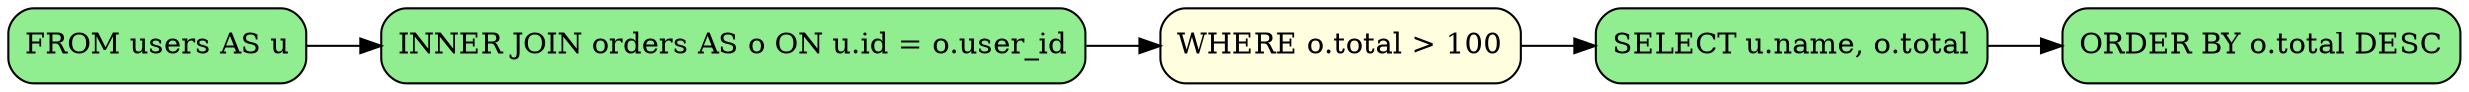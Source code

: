 digraph sqloflow {
  rankdir=LR;
  node [shape=box, style=rounded];

  // Node definitions
  node_0 [label="FROM users AS u", fillcolor=lightgreen, style="filled,rounded"];
  node_1 [label="INNER JOIN orders AS o ON u.id = o.user_id", fillcolor=lightgreen, style="filled,rounded"];
  node_3 [label="SELECT u.name, o.total", fillcolor=lightgreen, style="filled,rounded"];
  node_4 [label="ORDER BY o.total DESC", fillcolor=lightgreen, style="filled,rounded"];
  node_2 [label="WHERE o.total > 100", fillcolor=lightyellow, style="filled,rounded"];

  // Edges
  node_0 -> node_1 [color=black];
  node_1 -> node_2 [color=black];
  node_2 -> node_3 [color=black];
  node_3 -> node_4 [color=black];
}